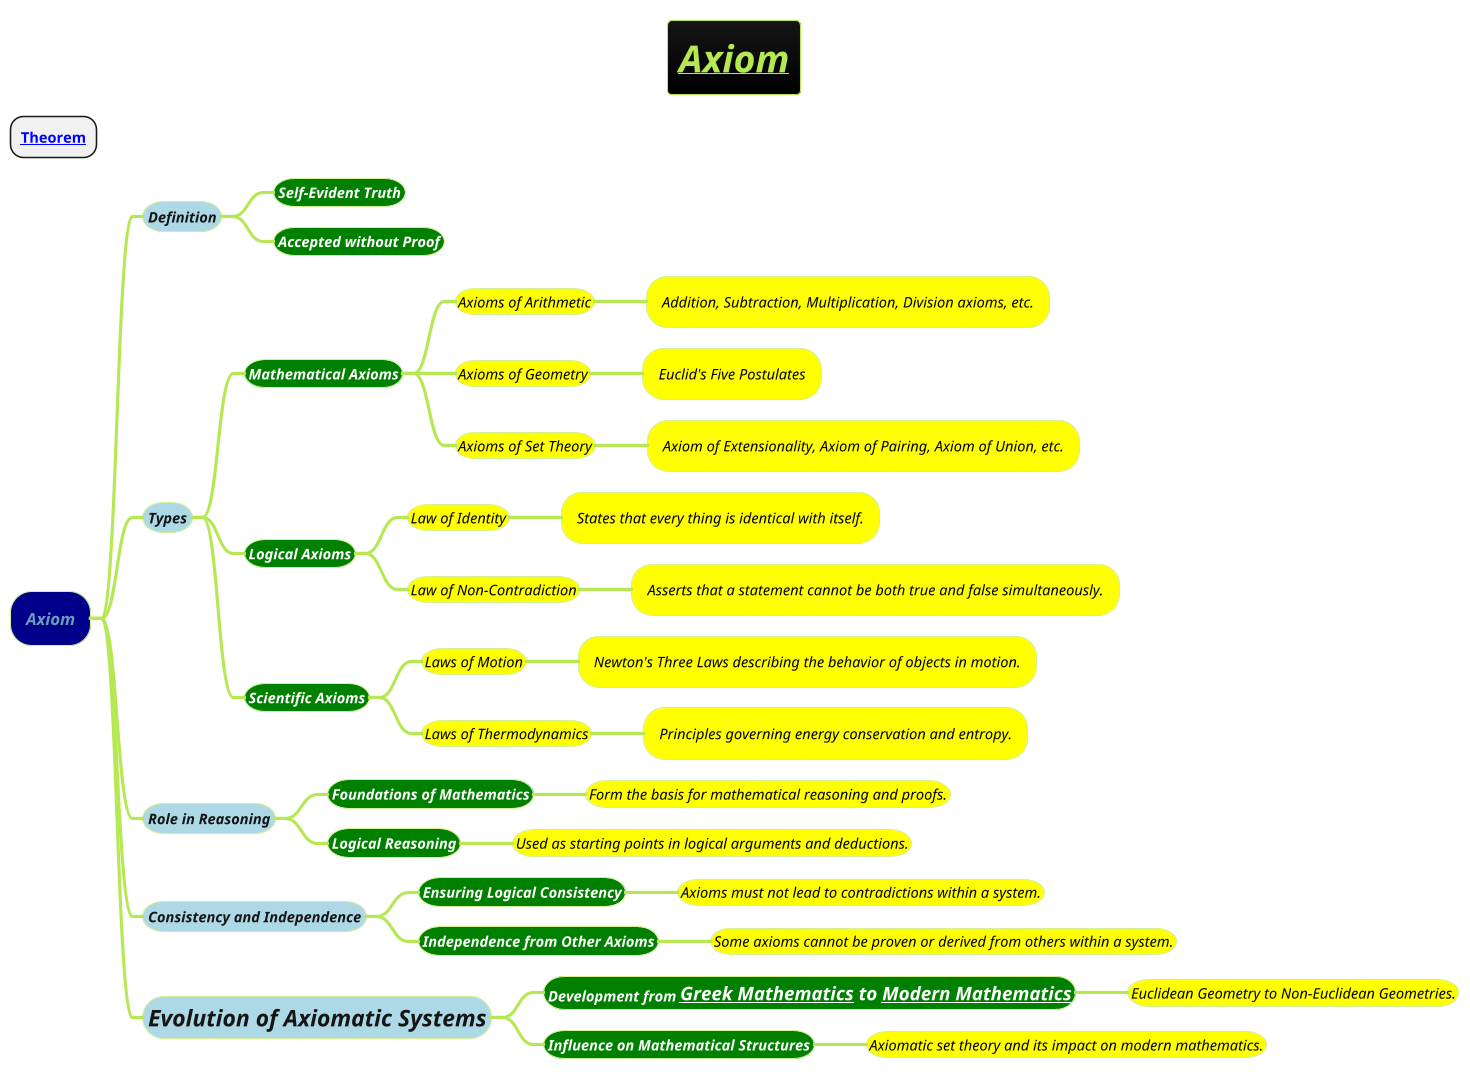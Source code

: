 @startmindmap
title =<i><b><u>Axiom
* <b>[[Theorem.puml Theorem]]
!theme hacker

*[#darkblue] <i>Axiom
**[#lightblue] <i><color #blac><size:14>Definition
***[#green] <b><i><color #white><size:14>Self-Evident Truth
***[#green] <b><i><color #white><size:14>Accepted without Proof
**[#lightblue] <i><color #blac><size:14>Types
***[#green] <b><i><color #white><size:14>Mathematical Axioms
****[#yellow] <i><color #black><size:14>Axioms of Arithmetic
*****[#yellow] <i><color #black><size:14>Addition, Subtraction, Multiplication, Division axioms, etc.
****[#yellow] <i><color #black><size:14>Axioms of Geometry
*****[#yellow] <i><color #black><size:14>Euclid's Five Postulates
****[#yellow] <i><color #black><size:14>Axioms of Set Theory
*****[#yellow] <i><color #black><size:14>Axiom of Extensionality, Axiom of Pairing, Axiom of Union, etc.
***[#green] <b><i><color #white><size:14>Logical Axioms
****[#yellow] <i><color #black><size:14>Law of Identity
*****[#yellow] <i><color #black><size:14>States that every thing is identical with itself.
****[#yellow] <i><color #black><size:14>Law of Non-Contradiction
*****[#yellow] <i><color #black><size:14>Asserts that a statement cannot be both true and false simultaneously.
***[#green] <b><i><color #white><size:14>Scientific Axioms
****[#yellow] <i><color #black><size:14>Laws of Motion
*****[#yellow] <i><color #black><size:14>Newton's Three Laws describing the behavior of objects in motion.
****[#yellow] <i><color #black><size:14>Laws of Thermodynamics
*****[#yellow] <i><color #black><size:14>Principles governing energy conservation and entropy.
**[#lightblue] <i><color #blac><size:14>Role in Reasoning
***[#green] <b><i><color #white><size:14>Foundations of Mathematics
****[#yellow] <i><color #black><size:14>Form the basis for mathematical reasoning and proofs.
***[#green] <b><i><color #white><size:14>Logical Reasoning
****[#yellow] <i><color #black><size:14>Used as starting points in logical arguments and deductions.
**[#lightblue] <i><color #blac><size:14>Consistency and Independence
***[#green] <b><i><color #white><size:14>Ensuring Logical Consistency
****[#yellow] <i><color #black><size:14>Axioms must not lead to contradictions within a system.
***[#green] <b><i><color #white><size:14>Independence from Other Axioms
****[#yellow] <i><color #black><size:14>Some axioms cannot be proven or derived from others within a system.
**[#lightblue] <i><color #blac><size:22>Evolution of Axiomatic Systems
***[#green] <b><i><color #white><size:14>Development from <size:18>[[Greek-Mathematics.puml Greek Mathematics]] to [[Modern-Mathematics.puml Modern Mathematics]]
****[#yellow] <i><color #black><size:14>Euclidean Geometry to Non-Euclidean Geometries.
***[#green] <b><i><color #white><size:14>Influence on Mathematical Structures
****[#yellow] <i><color #black><size:14>Axiomatic set theory and its impact on modern mathematics.
@endmindmap
